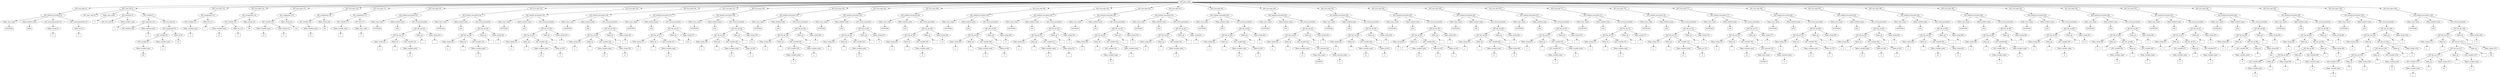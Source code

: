 /*
 * AST in dot format generated by phc -- the PHP compiler
 */

digraph AST {
node_0 [label="AST_php_script"];
node_1 [label="AST_eval_expr (2)"];
node_2 [label="AST_method_invocation (2)"];
node_3 [label="Token_class_name"];
node_4 [label="%STDLIB%", shape=box]
node_3 -> node_4;
node_5 [label="Token_method_name"];
node_6 [label="define", shape=box]
node_5 -> node_6;
node_7 [label="AST_actual_parameter (2)"];
node_8 [label="Token_string (2)"];
node_9 [label="sc", shape=box]
node_8 -> node_9;
node_7 -> node_8;
node_10 [label="AST_actual_parameter (2)"];
node_11 [label="Token_int (2)"];
node_12 [label="0", shape=box]
node_11 -> node_12;
node_10 -> node_11;
node_2 -> node_10;
node_2 -> node_7;
node_2 -> node_5;
node_2 -> node_3;
node_1 -> node_2;
node_13 [label="AST_class_def (3)"];
node_14 [label="AST_class_mod (3)"];
node_15 [label="Token_class_name"];
node_16 [label="X", shape=box]
node_15 -> node_16;
node_17 [label="AST_attribute (5)"];
node_18 [label="AST_attr_mod (5)"];
node_19 [label="Token_variable_name"];
node_20 [label="y", shape=box]
node_19 -> node_20;
node_17 -> node_19;
node_17 -> node_18;
node_21 [label="AST_method (7)"];
node_22 [label="AST_signature (10)"];
node_23 [label="AST_method_mod"];
node_24 [label="Token_method_name"];
node_25 [label="X", shape=box]
node_24 -> node_25;
node_22 -> node_24;
node_22 -> node_23;
node_26 [label="AST_eval_expr (9)"];
node_27 [label="AST_assignment (9)"];
node_28 [label="AST_variable (9)"];
node_29 [label="AST_variable (9)"];
node_30 [label="Token_variable_name"];
node_31 [label="this", shape=box]
node_30 -> node_31;
node_29 -> node_30;
node_32 [label="Token_variable_name"];
node_33 [label="y", shape=box]
node_32 -> node_33;
node_28 -> node_32;
node_28 -> node_29;
node_34 [label="Token_int (9)"];
node_35 [label="123", shape=box]
node_34 -> node_35;
node_27 -> node_34;
node_27 -> node_28;
node_26 -> node_27;
node_21 -> node_26;
node_21 -> node_22;
node_13 -> node_21;
node_13 -> node_17;
node_13 -> node_15;
node_13 -> node_14;
node_36 [label="AST_eval_expr (13)"];
node_37 [label="AST_assignment (13)"];
node_38 [label="AST_variable (13)"];
node_39 [label="Token_variable_name"];
node_40 [label="b", shape=box]
node_39 -> node_40;
node_38 -> node_39;
node_41 [label="Token_int (13)"];
node_42 [label="1", shape=box]
node_41 -> node_42;
node_37 -> node_41;
node_37 -> node_38;
node_36 -> node_37;
node_43 [label="AST_eval_expr (14)"];
node_44 [label="AST_assignment (14)"];
node_45 [label="AST_variable (14)"];
node_46 [label="Token_variable_name"];
node_47 [label="arr", shape=box]
node_46 -> node_47;
node_48 [label="Token_int (14)"];
node_49 [label="0", shape=box]
node_48 -> node_49;
node_45 -> node_48;
node_45 -> node_46;
node_50 [label="Token_string (14)"];
node_51 [label="foo", shape=box]
node_50 -> node_51;
node_44 -> node_50;
node_44 -> node_45;
node_43 -> node_44;
node_52 [label="AST_eval_expr (15)"];
node_53 [label="AST_assignment (15)"];
node_54 [label="AST_variable (15)"];
node_55 [label="Token_variable_name"];
node_56 [label="arr", shape=box]
node_55 -> node_56;
node_57 [label="Token_string (15)"];
node_58 [label="sc", shape=box]
node_57 -> node_58;
node_54 -> node_57;
node_54 -> node_55;
node_59 [label="Token_string (15)"];
node_60 [label="boo", shape=box]
node_59 -> node_60;
node_53 -> node_59;
node_53 -> node_54;
node_52 -> node_53;
node_61 [label="AST_eval_expr (16)"];
node_62 [label="AST_assignment (16)"];
node_63 [label="AST_variable (16)"];
node_64 [label="Token_variable_name"];
node_65 [label="str", shape=box]
node_64 -> node_65;
node_63 -> node_64;
node_66 [label="Token_string (16)"];
node_67 [label="bar", shape=box]
node_66 -> node_67;
node_62 -> node_66;
node_62 -> node_63;
node_61 -> node_62;
node_68 [label="AST_eval_expr (17)"];
node_69 [label="AST_assignment (17)"];
node_70 [label="AST_variable (17)"];
node_71 [label="Token_variable_name"];
node_72 [label="x", shape=box]
node_71 -> node_72;
node_70 -> node_71;
node_73 [label="AST_new (17)"];
node_74 [label="Token_class_name"];
node_75 [label="X", shape=box]
node_74 -> node_75;
node_73 -> node_74;
node_69 -> node_73;
node_69 -> node_70;
node_68 -> node_69;
node_76 [label="AST_eval_expr (33)"];
node_77 [label="AST_method_invocation (33)"];
node_78 [label="Token_class_name"];
node_79 [label="%STDLIB%", shape=box]
node_78 -> node_79;
node_80 [label="Token_method_name"];
node_81 [label="echo", shape=box]
node_80 -> node_81;
node_82 [label="AST_actual_parameter"];
node_83 [label="AST_bin_op (33)"];
node_84 [label="AST_bin_op (33)"];
node_85 [label="Token_string (33)"];
node_86 [label="a ", shape=box]
node_85 -> node_86;
node_87 [label="Token_op"];
node_88 [label=".", shape=box]
node_87 -> node_88;
node_89 [label="AST_variable (33)"];
node_90 [label="Token_variable_name"];
node_91 [label="bc", shape=box]
node_90 -> node_91;
node_89 -> node_90;
node_84 -> node_89;
node_84 -> node_87;
node_84 -> node_85;
node_92 [label="Token_op"];
node_93 [label=".", shape=box]
node_92 -> node_93;
node_94 [label="Token_string (33)"];
node_95 [label="", shape=box]
node_94 -> node_95;
node_83 -> node_94;
node_83 -> node_92;
node_83 -> node_84;
node_82 -> node_83;
node_77 -> node_82;
node_77 -> node_80;
node_77 -> node_78;
node_76 -> node_77;
node_96 [label="AST_eval_expr (34)"];
node_97 [label="AST_method_invocation (34)"];
node_98 [label="Token_class_name"];
node_99 [label="%STDLIB%", shape=box]
node_98 -> node_99;
node_100 [label="Token_method_name"];
node_101 [label="echo", shape=box]
node_100 -> node_101;
node_102 [label="AST_actual_parameter"];
node_103 [label="AST_bin_op (34)"];
node_104 [label="AST_bin_op (34)"];
node_105 [label="Token_string (34)"];
node_106 [label="a ", shape=box]
node_105 -> node_106;
node_107 [label="Token_op"];
node_108 [label=".", shape=box]
node_107 -> node_108;
node_109 [label="AST_variable (34)"];
node_110 [label="Token_variable_name"];
node_111 [label="b", shape=box]
node_110 -> node_111;
node_109 -> node_110;
node_104 -> node_109;
node_104 -> node_107;
node_104 -> node_105;
node_112 [label="Token_op"];
node_113 [label=".", shape=box]
node_112 -> node_113;
node_114 [label="Token_string (34)"];
node_115 [label="c", shape=box]
node_114 -> node_115;
node_103 -> node_114;
node_103 -> node_112;
node_103 -> node_104;
node_102 -> node_103;
node_97 -> node_102;
node_97 -> node_100;
node_97 -> node_98;
node_96 -> node_97;
node_116 [label="AST_eval_expr (35)"];
node_117 [label="AST_method_invocation (35)"];
node_118 [label="Token_class_name"];
node_119 [label="%STDLIB%", shape=box]
node_118 -> node_119;
node_120 [label="Token_method_name"];
node_121 [label="echo", shape=box]
node_120 -> node_121;
node_122 [label="AST_actual_parameter"];
node_123 [label="AST_bin_op (35)"];
node_124 [label="AST_bin_op (35)"];
node_125 [label="Token_string (35)"];
node_126 [label="a ", shape=box]
node_125 -> node_126;
node_127 [label="Token_op"];
node_128 [label=".", shape=box]
node_127 -> node_128;
node_129 [label="AST_variable (35)"];
node_130 [label="Token_variable_name"];
node_131 [label="arr", shape=box]
node_130 -> node_131;
node_132 [label="Token_int (35)"];
node_133 [label="0", shape=box]
node_132 -> node_133;
node_129 -> node_132;
node_129 -> node_130;
node_124 -> node_129;
node_124 -> node_127;
node_124 -> node_125;
node_134 [label="Token_op"];
node_135 [label=".", shape=box]
node_134 -> node_135;
node_136 [label="Token_string (35)"];
node_137 [label=" c", shape=box]
node_136 -> node_137;
node_123 -> node_136;
node_123 -> node_134;
node_123 -> node_124;
node_122 -> node_123;
node_117 -> node_122;
node_117 -> node_120;
node_117 -> node_118;
node_116 -> node_117;
node_138 [label="AST_eval_expr (36)"];
node_139 [label="AST_method_invocation (36)"];
node_140 [label="Token_class_name"];
node_141 [label="%STDLIB%", shape=box]
node_140 -> node_141;
node_142 [label="Token_method_name"];
node_143 [label="echo", shape=box]
node_142 -> node_143;
node_144 [label="AST_actual_parameter"];
node_145 [label="AST_bin_op (36)"];
node_146 [label="AST_bin_op (36)"];
node_147 [label="Token_string (36)"];
node_148 [label="a ", shape=box]
node_147 -> node_148;
node_149 [label="Token_op"];
node_150 [label=".", shape=box]
node_149 -> node_150;
node_151 [label="AST_variable (36)"];
node_152 [label="Token_variable_name"];
node_153 [label="arr", shape=box]
node_152 -> node_153;
node_154 [label="Token_string (36)"];
node_155 [label="sc", shape=box]
node_154 -> node_155;
node_151 -> node_154;
node_151 -> node_152;
node_146 -> node_151;
node_146 -> node_149;
node_146 -> node_147;
node_156 [label="Token_op"];
node_157 [label=".", shape=box]
node_156 -> node_157;
node_158 [label="Token_string (36)"];
node_159 [label=" c", shape=box]
node_158 -> node_159;
node_145 -> node_158;
node_145 -> node_156;
node_145 -> node_146;
node_144 -> node_145;
node_139 -> node_144;
node_139 -> node_142;
node_139 -> node_140;
node_138 -> node_139;
node_160 [label="AST_eval_expr (37)"];
node_161 [label="AST_method_invocation (37)"];
node_162 [label="Token_class_name"];
node_163 [label="%STDLIB%", shape=box]
node_162 -> node_163;
node_164 [label="Token_method_name"];
node_165 [label="echo", shape=box]
node_164 -> node_165;
node_166 [label="AST_actual_parameter"];
node_167 [label="AST_bin_op (37)"];
node_168 [label="AST_bin_op (37)"];
node_169 [label="Token_string (37)"];
node_170 [label="a ", shape=box]
node_169 -> node_170;
node_171 [label="Token_op"];
node_172 [label=".", shape=box]
node_171 -> node_172;
node_173 [label="AST_variable (37)"];
node_174 [label="Token_variable_name"];
node_175 [label="str", shape=box]
node_174 -> node_175;
node_173 -> node_174;
node_168 -> node_173;
node_168 -> node_171;
node_168 -> node_169;
node_176 [label="Token_op"];
node_177 [label=".", shape=box]
node_176 -> node_177;
node_178 [label="Token_string (37)"];
node_179 [label="{0} c", shape=box]
node_178 -> node_179;
node_167 -> node_178;
node_167 -> node_176;
node_167 -> node_168;
node_166 -> node_167;
node_161 -> node_166;
node_161 -> node_164;
node_161 -> node_162;
node_160 -> node_161;
node_180 [label="AST_eval_expr (38)"];
node_181 [label="AST_method_invocation (38)"];
node_182 [label="Token_class_name"];
node_183 [label="%STDLIB%", shape=box]
node_182 -> node_183;
node_184 [label="Token_method_name"];
node_185 [label="echo", shape=box]
node_184 -> node_185;
node_186 [label="AST_actual_parameter"];
node_187 [label="AST_bin_op (38)"];
node_188 [label="AST_bin_op (38)"];
node_189 [label="Token_string (38)"];
node_190 [label="a ", shape=box]
node_189 -> node_190;
node_191 [label="Token_op"];
node_192 [label=".", shape=box]
node_191 -> node_192;
node_193 [label="AST_variable (38)"];
node_194 [label="Token_variable_name"];
node_195 [label="arr", shape=box]
node_194 -> node_195;
node_196 [label="Token_int (38)"];
node_197 [label="0", shape=box]
node_196 -> node_197;
node_193 -> node_196;
node_193 -> node_194;
node_188 -> node_193;
node_188 -> node_191;
node_188 -> node_189;
node_198 [label="Token_op"];
node_199 [label=".", shape=box]
node_198 -> node_199;
node_200 [label="Token_string (38)"];
node_201 [label="{1} c", shape=box]
node_200 -> node_201;
node_187 -> node_200;
node_187 -> node_198;
node_187 -> node_188;
node_186 -> node_187;
node_181 -> node_186;
node_181 -> node_184;
node_181 -> node_182;
node_180 -> node_181;
node_202 [label="AST_eval_expr (39)"];
node_203 [label="AST_method_invocation (39)"];
node_204 [label="Token_class_name"];
node_205 [label="%STDLIB%", shape=box]
node_204 -> node_205;
node_206 [label="Token_method_name"];
node_207 [label="echo", shape=box]
node_206 -> node_207;
node_208 [label="AST_actual_parameter"];
node_209 [label="AST_bin_op (39)"];
node_210 [label="AST_bin_op (39)"];
node_211 [label="Token_string (39)"];
node_212 [label="a ", shape=box]
node_211 -> node_212;
node_213 [label="Token_op"];
node_214 [label=".", shape=box]
node_213 -> node_214;
node_215 [label="AST_variable (39)"];
node_216 [label="AST_variable (39)"];
node_217 [label="Token_variable_name"];
node_218 [label="x", shape=box]
node_217 -> node_218;
node_216 -> node_217;
node_219 [label="Token_variable_name"];
node_220 [label="y", shape=box]
node_219 -> node_220;
node_215 -> node_219;
node_215 -> node_216;
node_210 -> node_215;
node_210 -> node_213;
node_210 -> node_211;
node_221 [label="Token_op"];
node_222 [label=".", shape=box]
node_221 -> node_222;
node_223 [label="Token_string (39)"];
node_224 [label=" c", shape=box]
node_223 -> node_224;
node_209 -> node_223;
node_209 -> node_221;
node_209 -> node_210;
node_208 -> node_209;
node_203 -> node_208;
node_203 -> node_206;
node_203 -> node_204;
node_202 -> node_203;
node_225 [label="AST_eval_expr (43)"];
node_226 [label="AST_method_invocation (43)"];
node_227 [label="Token_class_name"];
node_228 [label="%STDLIB%", shape=box]
node_227 -> node_228;
node_229 [label="Token_method_name"];
node_230 [label="echo", shape=box]
node_229 -> node_230;
node_231 [label="AST_actual_parameter"];
node_232 [label="AST_bin_op (43)"];
node_233 [label="AST_bin_op (42)"];
node_234 [label="Token_string (42)"];
node_235 [label="a ", shape=box]
node_234 -> node_235;
node_236 [label="Token_op"];
node_237 [label=".", shape=box]
node_236 -> node_237;
node_238 [label="AST_variable (42)"];
node_239 [label="Token_variable_name"];
node_240 [label="bc", shape=box]
node_239 -> node_240;
node_238 -> node_239;
node_233 -> node_238;
node_233 -> node_236;
node_233 -> node_234;
node_241 [label="Token_op"];
node_242 [label=".", shape=box]
node_241 -> node_242;
node_243 [label="Token_string (43)"];
node_244 [label=" d", shape=box]
node_243 -> node_244;
node_232 -> node_243;
node_232 -> node_241;
node_232 -> node_233;
node_231 -> node_232;
node_226 -> node_231;
node_226 -> node_229;
node_226 -> node_227;
node_225 -> node_226;
node_245 [label="AST_eval_expr (46)"];
node_246 [label="AST_method_invocation (46)"];
node_247 [label="Token_class_name"];
node_248 [label="%STDLIB%", shape=box]
node_247 -> node_248;
node_249 [label="Token_method_name"];
node_250 [label="echo", shape=box]
node_249 -> node_250;
node_251 [label="AST_actual_parameter"];
node_252 [label="AST_bin_op (46)"];
node_253 [label="AST_bin_op (45)"];
node_254 [label="Token_string (45)"];
node_255 [label="a ", shape=box]
node_254 -> node_255;
node_256 [label="Token_op"];
node_257 [label=".", shape=box]
node_256 -> node_257;
node_258 [label="AST_variable (45)"];
node_259 [label="Token_variable_name"];
node_260 [label="b", shape=box]
node_259 -> node_260;
node_258 -> node_259;
node_253 -> node_258;
node_253 -> node_256;
node_253 -> node_254;
node_261 [label="Token_op"];
node_262 [label=".", shape=box]
node_261 -> node_262;
node_263 [label="Token_string (46)"];
node_264 [label="c d", shape=box]
node_263 -> node_264;
node_252 -> node_263;
node_252 -> node_261;
node_252 -> node_253;
node_251 -> node_252;
node_246 -> node_251;
node_246 -> node_249;
node_246 -> node_247;
node_245 -> node_246;
node_265 [label="AST_eval_expr (49)"];
node_266 [label="AST_method_invocation (49)"];
node_267 [label="Token_class_name"];
node_268 [label="%STDLIB%", shape=box]
node_267 -> node_268;
node_269 [label="Token_method_name"];
node_270 [label="echo", shape=box]
node_269 -> node_270;
node_271 [label="AST_actual_parameter"];
node_272 [label="AST_bin_op (49)"];
node_273 [label="AST_bin_op (48)"];
node_274 [label="Token_string (48)"];
node_275 [label="a ", shape=box]
node_274 -> node_275;
node_276 [label="Token_op"];
node_277 [label=".", shape=box]
node_276 -> node_277;
node_278 [label="AST_variable (48)"];
node_279 [label="Token_variable_name"];
node_280 [label="b", shape=box]
node_279 -> node_280;
node_281 [label="Token_int (48)"];
node_282 [label="0", shape=box]
node_281 -> node_282;
node_278 -> node_281;
node_278 -> node_279;
node_273 -> node_278;
node_273 -> node_276;
node_273 -> node_274;
node_283 [label="Token_op"];
node_284 [label=".", shape=box]
node_283 -> node_284;
node_285 [label="Token_string (49)"];
node_286 [label=" d", shape=box]
node_285 -> node_286;
node_272 -> node_285;
node_272 -> node_283;
node_272 -> node_273;
node_271 -> node_272;
node_266 -> node_271;
node_266 -> node_269;
node_266 -> node_267;
node_265 -> node_266;
node_287 [label="AST_eval_expr (52)"];
node_288 [label="AST_method_invocation (52)"];
node_289 [label="Token_class_name"];
node_290 [label="%STDLIB%", shape=box]
node_289 -> node_290;
node_291 [label="Token_method_name"];
node_292 [label="echo", shape=box]
node_291 -> node_292;
node_293 [label="AST_actual_parameter"];
node_294 [label="AST_bin_op (52)"];
node_295 [label="AST_bin_op (51)"];
node_296 [label="Token_string (51)"];
node_297 [label="a ", shape=box]
node_296 -> node_297;
node_298 [label="Token_op"];
node_299 [label=".", shape=box]
node_298 -> node_299;
node_300 [label="AST_variable (51)"];
node_301 [label="Token_variable_name"];
node_302 [label="b", shape=box]
node_301 -> node_302;
node_303 [label="Token_string (51)"];
node_304 [label="c", shape=box]
node_303 -> node_304;
node_300 -> node_303;
node_300 -> node_301;
node_295 -> node_300;
node_295 -> node_298;
node_295 -> node_296;
node_305 [label="Token_op"];
node_306 [label=".", shape=box]
node_305 -> node_306;
node_307 [label="Token_string (52)"];
node_308 [label=" d", shape=box]
node_307 -> node_308;
node_294 -> node_307;
node_294 -> node_305;
node_294 -> node_295;
node_293 -> node_294;
node_288 -> node_293;
node_288 -> node_291;
node_288 -> node_289;
node_287 -> node_288;
node_309 [label="AST_eval_expr (55)"];
node_310 [label="AST_method_invocation (55)"];
node_311 [label="Token_class_name"];
node_312 [label="%STDLIB%", shape=box]
node_311 -> node_312;
node_313 [label="Token_method_name"];
node_314 [label="echo", shape=box]
node_313 -> node_314;
node_315 [label="AST_actual_parameter"];
node_316 [label="AST_bin_op (55)"];
node_317 [label="AST_bin_op (54)"];
node_318 [label="Token_string (54)"];
node_319 [label="a ", shape=box]
node_318 -> node_319;
node_320 [label="Token_op"];
node_321 [label=".", shape=box]
node_320 -> node_321;
node_322 [label="AST_variable (54)"];
node_323 [label="AST_variable (54)"];
node_324 [label="Token_variable_name"];
node_325 [label="b", shape=box]
node_324 -> node_325;
node_323 -> node_324;
node_326 [label="Token_variable_name"];
node_327 [label="c", shape=box]
node_326 -> node_327;
node_322 -> node_326;
node_322 -> node_323;
node_317 -> node_322;
node_317 -> node_320;
node_317 -> node_318;
node_328 [label="Token_op"];
node_329 [label=".", shape=box]
node_328 -> node_329;
node_330 [label="Token_string (55)"];
node_331 [label=" d", shape=box]
node_330 -> node_331;
node_316 -> node_330;
node_316 -> node_328;
node_316 -> node_317;
node_315 -> node_316;
node_310 -> node_315;
node_310 -> node_313;
node_310 -> node_311;
node_309 -> node_310;
node_332 [label="AST_eval_expr (61)"];
node_333 [label="AST_method_invocation (61)"];
node_334 [label="Token_class_name"];
node_335 [label="%STDLIB%", shape=box]
node_334 -> node_335;
node_336 [label="Token_method_name"];
node_337 [label="echo", shape=box]
node_336 -> node_337;
node_338 [label="AST_actual_parameter"];
node_339 [label="AST_bin_op (61)"];
node_340 [label="AST_bin_op (61)"];
node_341 [label="Token_string (61)"];
node_342 [label="a ", shape=box]
node_341 -> node_342;
node_343 [label="Token_op"];
node_344 [label=".", shape=box]
node_343 -> node_344;
node_345 [label="AST_variable (61)"];
node_346 [label="Token_variable_name"];
node_347 [label="b", shape=box]
node_346 -> node_347;
node_345 -> node_346;
node_340 -> node_345;
node_340 -> node_343;
node_340 -> node_341;
node_348 [label="Token_op"];
node_349 [label=".", shape=box]
node_348 -> node_349;
node_350 [label="Token_string (61)"];
node_351 [label=" c", shape=box]
node_350 -> node_351;
node_339 -> node_350;
node_339 -> node_348;
node_339 -> node_340;
node_338 -> node_339;
node_333 -> node_338;
node_333 -> node_336;
node_333 -> node_334;
node_332 -> node_333;
node_352 [label="AST_eval_expr (62)"];
node_353 [label="AST_method_invocation (62)"];
node_354 [label="Token_class_name"];
node_355 [label="%STDLIB%", shape=box]
node_354 -> node_355;
node_356 [label="Token_method_name"];
node_357 [label="echo", shape=box]
node_356 -> node_357;
node_358 [label="AST_actual_parameter"];
node_359 [label="AST_bin_op (62)"];
node_360 [label="AST_bin_op (62)"];
node_361 [label="Token_string (62)"];
node_362 [label="a ", shape=box]
node_361 -> node_362;
node_363 [label="Token_op"];
node_364 [label=".", shape=box]
node_363 -> node_364;
node_365 [label="AST_variable (62)"];
node_366 [label="Token_variable_name"];
node_367 [label="arr", shape=box]
node_366 -> node_367;
node_368 [label="Token_int (62)"];
node_369 [label="0", shape=box]
node_368 -> node_369;
node_365 -> node_368;
node_365 -> node_366;
node_360 -> node_365;
node_360 -> node_363;
node_360 -> node_361;
node_370 [label="Token_op"];
node_371 [label=".", shape=box]
node_370 -> node_371;
node_372 [label="Token_string (62)"];
node_373 [label=" c", shape=box]
node_372 -> node_373;
node_359 -> node_372;
node_359 -> node_370;
node_359 -> node_360;
node_358 -> node_359;
node_353 -> node_358;
node_353 -> node_356;
node_353 -> node_354;
node_352 -> node_353;
node_374 [label="AST_eval_expr (63)"];
node_375 [label="AST_method_invocation (63)"];
node_376 [label="Token_class_name"];
node_377 [label="%STDLIB%", shape=box]
node_376 -> node_377;
node_378 [label="Token_method_name"];
node_379 [label="echo", shape=box]
node_378 -> node_379;
node_380 [label="AST_actual_parameter"];
node_381 [label="AST_bin_op (63)"];
node_382 [label="AST_bin_op (63)"];
node_383 [label="Token_string (63)"];
node_384 [label="a ", shape=box]
node_383 -> node_384;
node_385 [label="Token_op"];
node_386 [label=".", shape=box]
node_385 -> node_386;
node_387 [label="AST_variable (63)"];
node_388 [label="Token_variable_name"];
node_389 [label="arr", shape=box]
node_388 -> node_389;
node_390 [label="AST_constant (63)"];
node_391 [label="Token_class_name"];
node_392 [label="%MAIN%", shape=box]
node_391 -> node_392;
node_393 [label="Token_constant_name"];
node_394 [label="sc", shape=box]
node_393 -> node_394;
node_390 -> node_393;
node_390 -> node_391;
node_387 -> node_390;
node_387 -> node_388;
node_382 -> node_387;
node_382 -> node_385;
node_382 -> node_383;
node_395 [label="Token_op"];
node_396 [label=".", shape=box]
node_395 -> node_396;
node_397 [label="Token_string (63)"];
node_398 [label=" c", shape=box]
node_397 -> node_398;
node_381 -> node_397;
node_381 -> node_395;
node_381 -> node_382;
node_380 -> node_381;
node_375 -> node_380;
node_375 -> node_378;
node_375 -> node_376;
node_374 -> node_375;
node_399 [label="AST_eval_expr (64)"];
node_400 [label="AST_method_invocation (64)"];
node_401 [label="Token_class_name"];
node_402 [label="%STDLIB%", shape=box]
node_401 -> node_402;
node_403 [label="Token_method_name"];
node_404 [label="echo", shape=box]
node_403 -> node_404;
node_405 [label="AST_actual_parameter"];
node_406 [label="AST_bin_op (64)"];
node_407 [label="AST_bin_op (64)"];
node_408 [label="Token_string (64)"];
node_409 [label="a ", shape=box]
node_408 -> node_409;
node_410 [label="Token_op"];
node_411 [label=".", shape=box]
node_410 -> node_411;
node_412 [label="AST_variable (64)"];
node_413 [label="Token_variable_name"];
node_414 [label="str", shape=box]
node_413 -> node_414;
node_415 [label="Token_int (64)"];
node_416 [label="0", shape=box]
node_415 -> node_416;
node_412 -> node_415;
node_412 -> node_413;
node_407 -> node_412;
node_407 -> node_410;
node_407 -> node_408;
node_417 [label="Token_op"];
node_418 [label=".", shape=box]
node_417 -> node_418;
node_419 [label="Token_string (64)"];
node_420 [label=" c", shape=box]
node_419 -> node_420;
node_406 -> node_419;
node_406 -> node_417;
node_406 -> node_407;
node_405 -> node_406;
node_400 -> node_405;
node_400 -> node_403;
node_400 -> node_401;
node_399 -> node_400;
node_421 [label="AST_eval_expr (65)"];
node_422 [label="AST_method_invocation (65)"];
node_423 [label="Token_class_name"];
node_424 [label="%STDLIB%", shape=box]
node_423 -> node_424;
node_425 [label="Token_method_name"];
node_426 [label="echo", shape=box]
node_425 -> node_426;
node_427 [label="AST_actual_parameter"];
node_428 [label="AST_bin_op (65)"];
node_429 [label="AST_bin_op (65)"];
node_430 [label="Token_string (65)"];
node_431 [label="a ", shape=box]
node_430 -> node_431;
node_432 [label="Token_op"];
node_433 [label=".", shape=box]
node_432 -> node_433;
node_434 [label="AST_variable (65)"];
node_435 [label="Token_variable_name"];
node_436 [label="arr", shape=box]
node_435 -> node_436;
node_437 [label="Token_int (65)"];
node_438 [label="0", shape=box]
node_437 -> node_438;
node_439 [label="Token_int (65)"];
node_440 [label="1", shape=box]
node_439 -> node_440;
node_434 -> node_439;
node_434 -> node_437;
node_434 -> node_435;
node_429 -> node_434;
node_429 -> node_432;
node_429 -> node_430;
node_441 [label="Token_op"];
node_442 [label=".", shape=box]
node_441 -> node_442;
node_443 [label="Token_string (65)"];
node_444 [label=" c", shape=box]
node_443 -> node_444;
node_428 -> node_443;
node_428 -> node_441;
node_428 -> node_429;
node_427 -> node_428;
node_422 -> node_427;
node_422 -> node_425;
node_422 -> node_423;
node_421 -> node_422;
node_445 [label="AST_eval_expr (66)"];
node_446 [label="AST_method_invocation (66)"];
node_447 [label="Token_class_name"];
node_448 [label="%STDLIB%", shape=box]
node_447 -> node_448;
node_449 [label="Token_method_name"];
node_450 [label="echo", shape=box]
node_449 -> node_450;
node_451 [label="AST_actual_parameter"];
node_452 [label="AST_bin_op (66)"];
node_453 [label="AST_bin_op (66)"];
node_454 [label="Token_string (66)"];
node_455 [label="a ", shape=box]
node_454 -> node_455;
node_456 [label="Token_op"];
node_457 [label=".", shape=box]
node_456 -> node_457;
node_458 [label="AST_variable (66)"];
node_459 [label="Token_variable_name"];
node_460 [label="arr", shape=box]
node_459 -> node_460;
node_461 [label="Token_string (66)"];
node_462 [label="sc", shape=box]
node_461 -> node_462;
node_458 -> node_461;
node_458 -> node_459;
node_453 -> node_458;
node_453 -> node_456;
node_453 -> node_454;
node_463 [label="Token_op"];
node_464 [label=".", shape=box]
node_463 -> node_464;
node_465 [label="Token_string (66)"];
node_466 [label=" c", shape=box]
node_465 -> node_466;
node_452 -> node_465;
node_452 -> node_463;
node_452 -> node_453;
node_451 -> node_452;
node_446 -> node_451;
node_446 -> node_449;
node_446 -> node_447;
node_445 -> node_446;
node_467 [label="AST_eval_expr (67)"];
node_468 [label="AST_method_invocation (67)"];
node_469 [label="Token_class_name"];
node_470 [label="%STDLIB%", shape=box]
node_469 -> node_470;
node_471 [label="Token_method_name"];
node_472 [label="echo", shape=box]
node_471 -> node_472;
node_473 [label="AST_actual_parameter"];
node_474 [label="AST_bin_op (67)"];
node_475 [label="AST_bin_op (67)"];
node_476 [label="Token_string (67)"];
node_477 [label="a ", shape=box]
node_476 -> node_477;
node_478 [label="Token_op"];
node_479 [label=".", shape=box]
node_478 -> node_479;
node_480 [label="AST_variable (67)"];
node_481 [label="AST_variable (67)"];
node_482 [label="Token_variable_name"];
node_483 [label="x", shape=box]
node_482 -> node_483;
node_481 -> node_482;
node_484 [label="Token_variable_name"];
node_485 [label="y", shape=box]
node_484 -> node_485;
node_480 -> node_484;
node_480 -> node_481;
node_475 -> node_480;
node_475 -> node_478;
node_475 -> node_476;
node_486 [label="Token_op"];
node_487 [label=".", shape=box]
node_486 -> node_487;
node_488 [label="Token_string (67)"];
node_489 [label=" c", shape=box]
node_488 -> node_489;
node_474 -> node_488;
node_474 -> node_486;
node_474 -> node_475;
node_473 -> node_474;
node_468 -> node_473;
node_468 -> node_471;
node_468 -> node_469;
node_467 -> node_468;
node_490 [label="AST_eval_expr (71)"];
node_491 [label="AST_method_invocation (71)"];
node_492 [label="Token_class_name"];
node_493 [label="%STDLIB%", shape=box]
node_492 -> node_493;
node_494 [label="Token_method_name"];
node_495 [label="echo", shape=box]
node_494 -> node_495;
node_496 [label="AST_actual_parameter"];
node_497 [label="AST_bin_op (71)"];
node_498 [label="AST_bin_op (70)"];
node_499 [label="Token_string (70)"];
node_500 [label="a ", shape=box]
node_499 -> node_500;
node_501 [label="Token_op"];
node_502 [label=".", shape=box]
node_501 -> node_502;
node_503 [label="AST_variable (70)"];
node_504 [label="Token_variable_name"];
node_505 [label="b", shape=box]
node_504 -> node_505;
node_503 -> node_504;
node_498 -> node_503;
node_498 -> node_501;
node_498 -> node_499;
node_506 [label="Token_op"];
node_507 [label=".", shape=box]
node_506 -> node_507;
node_508 [label="Token_string (71)"];
node_509 [label=" c", shape=box]
node_508 -> node_509;
node_497 -> node_508;
node_497 -> node_506;
node_497 -> node_498;
node_496 -> node_497;
node_491 -> node_496;
node_491 -> node_494;
node_491 -> node_492;
node_490 -> node_491;
node_510 [label="AST_eval_expr (74)"];
node_511 [label="AST_method_invocation (74)"];
node_512 [label="Token_class_name"];
node_513 [label="%STDLIB%", shape=box]
node_512 -> node_513;
node_514 [label="Token_method_name"];
node_515 [label="echo", shape=box]
node_514 -> node_515;
node_516 [label="AST_actual_parameter"];
node_517 [label="AST_bin_op (74)"];
node_518 [label="AST_bin_op (73)"];
node_519 [label="Token_string (73)"];
node_520 [label="a ", shape=box]
node_519 -> node_520;
node_521 [label="Token_op"];
node_522 [label=".", shape=box]
node_521 -> node_522;
node_523 [label="AST_variable (73)"];
node_524 [label="Token_variable_name"];
node_525 [label="arr", shape=box]
node_524 -> node_525;
node_526 [label="Token_int (73)"];
node_527 [label="0", shape=box]
node_526 -> node_527;
node_523 -> node_526;
node_523 -> node_524;
node_518 -> node_523;
node_518 -> node_521;
node_518 -> node_519;
node_528 [label="Token_op"];
node_529 [label=".", shape=box]
node_528 -> node_529;
node_530 [label="Token_string (74)"];
node_531 [label=" c", shape=box]
node_530 -> node_531;
node_517 -> node_530;
node_517 -> node_528;
node_517 -> node_518;
node_516 -> node_517;
node_511 -> node_516;
node_511 -> node_514;
node_511 -> node_512;
node_510 -> node_511;
node_532 [label="AST_eval_expr (77)"];
node_533 [label="AST_method_invocation (77)"];
node_534 [label="Token_class_name"];
node_535 [label="%STDLIB%", shape=box]
node_534 -> node_535;
node_536 [label="Token_method_name"];
node_537 [label="echo", shape=box]
node_536 -> node_537;
node_538 [label="AST_actual_parameter"];
node_539 [label="AST_bin_op (77)"];
node_540 [label="AST_bin_op (76)"];
node_541 [label="Token_string (76)"];
node_542 [label="a ", shape=box]
node_541 -> node_542;
node_543 [label="Token_op"];
node_544 [label=".", shape=box]
node_543 -> node_544;
node_545 [label="AST_variable (76)"];
node_546 [label="Token_variable_name"];
node_547 [label="arr", shape=box]
node_546 -> node_547;
node_548 [label="AST_constant (76)"];
node_549 [label="Token_class_name"];
node_550 [label="%MAIN%", shape=box]
node_549 -> node_550;
node_551 [label="Token_constant_name"];
node_552 [label="sc", shape=box]
node_551 -> node_552;
node_548 -> node_551;
node_548 -> node_549;
node_545 -> node_548;
node_545 -> node_546;
node_540 -> node_545;
node_540 -> node_543;
node_540 -> node_541;
node_553 [label="Token_op"];
node_554 [label=".", shape=box]
node_553 -> node_554;
node_555 [label="Token_string (77)"];
node_556 [label=" c", shape=box]
node_555 -> node_556;
node_539 -> node_555;
node_539 -> node_553;
node_539 -> node_540;
node_538 -> node_539;
node_533 -> node_538;
node_533 -> node_536;
node_533 -> node_534;
node_532 -> node_533;
node_557 [label="AST_eval_expr (80)"];
node_558 [label="AST_method_invocation (80)"];
node_559 [label="Token_class_name"];
node_560 [label="%STDLIB%", shape=box]
node_559 -> node_560;
node_561 [label="Token_method_name"];
node_562 [label="echo", shape=box]
node_561 -> node_562;
node_563 [label="AST_actual_parameter"];
node_564 [label="AST_bin_op (80)"];
node_565 [label="AST_bin_op (79)"];
node_566 [label="Token_string (79)"];
node_567 [label="a ", shape=box]
node_566 -> node_567;
node_568 [label="Token_op"];
node_569 [label=".", shape=box]
node_568 -> node_569;
node_570 [label="AST_variable (79)"];
node_571 [label="Token_variable_name"];
node_572 [label="arr", shape=box]
node_571 -> node_572;
node_573 [label="Token_int (79)"];
node_574 [label="0", shape=box]
node_573 -> node_574;
node_570 -> node_573;
node_570 -> node_571;
node_565 -> node_570;
node_565 -> node_568;
node_565 -> node_566;
node_575 [label="Token_op"];
node_576 [label=".", shape=box]
node_575 -> node_576;
node_577 [label="Token_string (80)"];
node_578 [label=" c", shape=box]
node_577 -> node_578;
node_564 -> node_577;
node_564 -> node_575;
node_564 -> node_565;
node_563 -> node_564;
node_558 -> node_563;
node_558 -> node_561;
node_558 -> node_559;
node_557 -> node_558;
node_579 [label="AST_eval_expr (83)"];
node_580 [label="AST_method_invocation (83)"];
node_581 [label="Token_class_name"];
node_582 [label="%STDLIB%", shape=box]
node_581 -> node_582;
node_583 [label="Token_method_name"];
node_584 [label="echo", shape=box]
node_583 -> node_584;
node_585 [label="AST_actual_parameter"];
node_586 [label="AST_bin_op (83)"];
node_587 [label="AST_bin_op (82)"];
node_588 [label="Token_string (82)"];
node_589 [label="a ", shape=box]
node_588 -> node_589;
node_590 [label="Token_op"];
node_591 [label=".", shape=box]
node_590 -> node_591;
node_592 [label="AST_variable (82)"];
node_593 [label="Token_variable_name"];
node_594 [label="arr", shape=box]
node_593 -> node_594;
node_595 [label="Token_int (82)"];
node_596 [label="0", shape=box]
node_595 -> node_596;
node_597 [label="Token_int (82)"];
node_598 [label="1", shape=box]
node_597 -> node_598;
node_592 -> node_597;
node_592 -> node_595;
node_592 -> node_593;
node_587 -> node_592;
node_587 -> node_590;
node_587 -> node_588;
node_599 [label="Token_op"];
node_600 [label=".", shape=box]
node_599 -> node_600;
node_601 [label="Token_string (83)"];
node_602 [label=" c", shape=box]
node_601 -> node_602;
node_586 -> node_601;
node_586 -> node_599;
node_586 -> node_587;
node_585 -> node_586;
node_580 -> node_585;
node_580 -> node_583;
node_580 -> node_581;
node_579 -> node_580;
node_603 [label="AST_eval_expr (86)"];
node_604 [label="AST_method_invocation (86)"];
node_605 [label="Token_class_name"];
node_606 [label="%STDLIB%", shape=box]
node_605 -> node_606;
node_607 [label="Token_method_name"];
node_608 [label="echo", shape=box]
node_607 -> node_608;
node_609 [label="AST_actual_parameter"];
node_610 [label="AST_bin_op (86)"];
node_611 [label="AST_bin_op (85)"];
node_612 [label="Token_string (85)"];
node_613 [label="a ", shape=box]
node_612 -> node_613;
node_614 [label="Token_op"];
node_615 [label=".", shape=box]
node_614 -> node_615;
node_616 [label="AST_variable (85)"];
node_617 [label="Token_variable_name"];
node_618 [label="arr", shape=box]
node_617 -> node_618;
node_619 [label="Token_string (85)"];
node_620 [label="sc", shape=box]
node_619 -> node_620;
node_616 -> node_619;
node_616 -> node_617;
node_611 -> node_616;
node_611 -> node_614;
node_611 -> node_612;
node_621 [label="Token_op"];
node_622 [label=".", shape=box]
node_621 -> node_622;
node_623 [label="Token_string (86)"];
node_624 [label=" c", shape=box]
node_623 -> node_624;
node_610 -> node_623;
node_610 -> node_621;
node_610 -> node_611;
node_609 -> node_610;
node_604 -> node_609;
node_604 -> node_607;
node_604 -> node_605;
node_603 -> node_604;
node_625 [label="AST_eval_expr (89)"];
node_626 [label="AST_method_invocation (89)"];
node_627 [label="Token_class_name"];
node_628 [label="%STDLIB%", shape=box]
node_627 -> node_628;
node_629 [label="Token_method_name"];
node_630 [label="echo", shape=box]
node_629 -> node_630;
node_631 [label="AST_actual_parameter"];
node_632 [label="AST_bin_op (89)"];
node_633 [label="AST_bin_op (88)"];
node_634 [label="Token_string (88)"];
node_635 [label="a ", shape=box]
node_634 -> node_635;
node_636 [label="Token_op"];
node_637 [label=".", shape=box]
node_636 -> node_637;
node_638 [label="AST_variable (88)"];
node_639 [label="AST_variable (88)"];
node_640 [label="Token_variable_name"];
node_641 [label="x", shape=box]
node_640 -> node_641;
node_639 -> node_640;
node_642 [label="Token_variable_name"];
node_643 [label="y", shape=box]
node_642 -> node_643;
node_638 -> node_642;
node_638 -> node_639;
node_633 -> node_638;
node_633 -> node_636;
node_633 -> node_634;
node_644 [label="Token_op"];
node_645 [label=".", shape=box]
node_644 -> node_645;
node_646 [label="Token_string (89)"];
node_647 [label=" c", shape=box]
node_646 -> node_647;
node_632 -> node_646;
node_632 -> node_644;
node_632 -> node_633;
node_631 -> node_632;
node_626 -> node_631;
node_626 -> node_629;
node_626 -> node_627;
node_625 -> node_626;
node_648 [label="AST_eval_expr (95)"];
node_649 [label="AST_method_invocation (95)"];
node_650 [label="Token_class_name"];
node_651 [label="%STDLIB%", shape=box]
node_650 -> node_651;
node_652 [label="Token_method_name"];
node_653 [label="echo", shape=box]
node_652 -> node_653;
node_654 [label="AST_actual_parameter"];
node_655 [label="AST_bin_op (95)"];
node_656 [label="AST_bin_op (95)"];
node_657 [label="Token_string (95)"];
node_658 [label="a ", shape=box]
node_657 -> node_658;
node_659 [label="Token_op"];
node_660 [label=".", shape=box]
node_659 -> node_660;
node_661 [label="AST_variable (95)"];
node_662 [label="Token_variable_name"];
node_663 [label="b", shape=box]
node_662 -> node_663;
node_661 -> node_662;
node_656 -> node_661;
node_656 -> node_659;
node_656 -> node_657;
node_664 [label="Token_op"];
node_665 [label=".", shape=box]
node_664 -> node_665;
node_666 [label="Token_string (95)"];
node_667 [label="[ 0 ] c", shape=box]
node_666 -> node_667;
node_655 -> node_666;
node_655 -> node_664;
node_655 -> node_656;
node_654 -> node_655;
node_649 -> node_654;
node_649 -> node_652;
node_649 -> node_650;
node_648 -> node_649;
node_668 [label="AST_eval_expr (96)"];
node_669 [label="AST_method_invocation (96)"];
node_670 [label="Token_class_name"];
node_671 [label="%STDLIB%", shape=box]
node_670 -> node_671;
node_672 [label="Token_method_name"];
node_673 [label="echo", shape=box]
node_672 -> node_673;
node_674 [label="AST_actual_parameter"];
node_675 [label="AST_bin_op (96)"];
node_676 [label="AST_bin_op (96)"];
node_677 [label="Token_string (96)"];
node_678 [label="a ", shape=box]
node_677 -> node_678;
node_679 [label="Token_op"];
node_680 [label=".", shape=box]
node_679 -> node_680;
node_681 [label="AST_bin_op (96)"];
node_682 [label="AST_variable (96)"];
node_683 [label="Token_variable_name"];
node_684 [label="b", shape=box]
node_683 -> node_684;
node_682 -> node_683;
node_685 [label="Token_op"];
node_686 [label="+", shape=box]
node_685 -> node_686;
node_687 [label="AST_variable (96)"];
node_688 [label="Token_variable_name"];
node_689 [label="c", shape=box]
node_688 -> node_689;
node_687 -> node_688;
node_681 -> node_687;
node_681 -> node_685;
node_681 -> node_682;
node_676 -> node_681;
node_676 -> node_679;
node_676 -> node_677;
node_690 [label="Token_op"];
node_691 [label=".", shape=box]
node_690 -> node_691;
node_692 [label="Token_string (96)"];
node_693 [label=" d", shape=box]
node_692 -> node_693;
node_675 -> node_692;
node_675 -> node_690;
node_675 -> node_676;
node_674 -> node_675;
node_669 -> node_674;
node_669 -> node_672;
node_669 -> node_670;
node_668 -> node_669;
node_694 [label="AST_eval_expr (97)"];
node_695 [label="AST_method_invocation (97)"];
node_696 [label="Token_class_name"];
node_697 [label="%STDLIB%", shape=box]
node_696 -> node_697;
node_698 [label="Token_method_name"];
node_699 [label="echo", shape=box]
node_698 -> node_699;
node_700 [label="AST_actual_parameter"];
node_701 [label="AST_bin_op (97)"];
node_702 [label="AST_bin_op (97)"];
node_703 [label="Token_string (97)"];
node_704 [label="a ", shape=box]
node_703 -> node_704;
node_705 [label="Token_op"];
node_706 [label=".", shape=box]
node_705 -> node_706;
node_707 [label="AST_bin_op (97)"];
node_708 [label="AST_variable (97)"];
node_709 [label="Token_variable_name"];
node_710 [label="b", shape=box]
node_709 -> node_710;
node_708 -> node_709;
node_711 [label="Token_op"];
node_712 [label=".", shape=box]
node_711 -> node_712;
node_713 [label="AST_variable (97)"];
node_714 [label="Token_variable_name"];
node_715 [label="c", shape=box]
node_714 -> node_715;
node_713 -> node_714;
node_707 -> node_713;
node_707 -> node_711;
node_707 -> node_708;
node_702 -> node_707;
node_702 -> node_705;
node_702 -> node_703;
node_716 [label="Token_op"];
node_717 [label=".", shape=box]
node_716 -> node_717;
node_718 [label="Token_string (97)"];
node_719 [label=" d", shape=box]
node_718 -> node_719;
node_701 -> node_718;
node_701 -> node_716;
node_701 -> node_702;
node_700 -> node_701;
node_695 -> node_700;
node_695 -> node_698;
node_695 -> node_696;
node_694 -> node_695;
node_720 [label="AST_eval_expr (98)"];
node_721 [label="AST_method_invocation (98)"];
node_722 [label="Token_class_name"];
node_723 [label="%STDLIB%", shape=box]
node_722 -> node_723;
node_724 [label="Token_method_name"];
node_725 [label="echo", shape=box]
node_724 -> node_725;
node_726 [label="AST_actual_parameter"];
node_727 [label="AST_bin_op (98)"];
node_728 [label="AST_bin_op (98)"];
node_729 [label="Token_string (98)"];
node_730 [label="a ", shape=box]
node_729 -> node_730;
node_731 [label="Token_op"];
node_732 [label=".", shape=box]
node_731 -> node_732;
node_733 [label="AST_bin_op (98)"];
node_734 [label="AST_variable (98)"];
node_735 [label="Token_variable_name"];
node_736 [label="b", shape=box]
node_735 -> node_736;
node_734 -> node_735;
node_737 [label="Token_op"];
node_738 [label=".", shape=box]
node_737 -> node_738;
node_739 [label="Token_string (98)"];
node_740 [label="blah", shape=box]
node_739 -> node_740;
node_733 -> node_739;
node_733 -> node_737;
node_733 -> node_734;
node_728 -> node_733;
node_728 -> node_731;
node_728 -> node_729;
node_741 [label="Token_op"];
node_742 [label=".", shape=box]
node_741 -> node_742;
node_743 [label="Token_string (98)"];
node_744 [label=" d", shape=box]
node_743 -> node_744;
node_727 -> node_743;
node_727 -> node_741;
node_727 -> node_728;
node_726 -> node_727;
node_721 -> node_726;
node_721 -> node_724;
node_721 -> node_722;
node_720 -> node_721;
node_745 [label="AST_eval_expr (99)"];
node_746 [label="AST_method_invocation (99)"];
node_747 [label="Token_class_name"];
node_748 [label="%STDLIB%", shape=box]
node_747 -> node_748;
node_749 [label="Token_method_name"];
node_750 [label="echo", shape=box]
node_749 -> node_750;
node_751 [label="AST_actual_parameter"];
node_752 [label="AST_bin_op (99)"];
node_753 [label="AST_bin_op (99)"];
node_754 [label="Token_string (99)"];
node_755 [label="a ", shape=box]
node_754 -> node_755;
node_756 [label="Token_op"];
node_757 [label=".", shape=box]
node_756 -> node_757;
node_758 [label="AST_bin_op (99)"];
node_759 [label="AST_bin_op (99)"];
node_760 [label="AST_bin_op (99)"];
node_761 [label="AST_variable (99)"];
node_762 [label="Token_variable_name"];
node_763 [label="b", shape=box]
node_762 -> node_763;
node_761 -> node_762;
node_764 [label="Token_op"];
node_765 [label=".", shape=box]
node_764 -> node_765;
node_766 [label="Token_string (99)"];
node_767 [label="c ", shape=box]
node_766 -> node_767;
node_760 -> node_766;
node_760 -> node_764;
node_760 -> node_761;
node_768 [label="Token_op"];
node_769 [label=".", shape=box]
node_768 -> node_769;
node_770 [label="AST_variable (99)"];
node_771 [label="Token_variable_name"];
node_772 [label="d", shape=box]
node_771 -> node_772;
node_770 -> node_771;
node_759 -> node_770;
node_759 -> node_768;
node_759 -> node_760;
node_773 [label="Token_op"];
node_774 [label=".", shape=box]
node_773 -> node_774;
node_775 [label="Token_string (99)"];
node_776 [label=" e", shape=box]
node_775 -> node_776;
node_758 -> node_775;
node_758 -> node_773;
node_758 -> node_759;
node_753 -> node_758;
node_753 -> node_756;
node_753 -> node_754;
node_777 [label="Token_op"];
node_778 [label=".", shape=box]
node_777 -> node_778;
node_779 [label="Token_string (99)"];
node_780 [label=" d", shape=box]
node_779 -> node_780;
node_752 -> node_779;
node_752 -> node_777;
node_752 -> node_753;
node_751 -> node_752;
node_746 -> node_751;
node_746 -> node_749;
node_746 -> node_747;
node_745 -> node_746;
node_781 [label="AST_eval_expr (104)"];
node_782 [label="AST_method_invocation (104)"];
node_783 [label="Token_class_name"];
node_784 [label="%STDLIB%", shape=box]
node_783 -> node_784;
node_785 [label="Token_method_name"];
node_786 [label="echo", shape=box]
node_785 -> node_786;
node_787 [label="AST_actual_parameter"];
node_788 [label="AST_bin_op (104)"];
node_789 [label="AST_bin_op (104)"];
node_790 [label="Token_string (104)"];
node_791 [label="a ", shape=box]
node_790 -> node_791;
node_792 [label="Token_op"];
node_793 [label=".", shape=box]
node_792 -> node_793;
node_794 [label="AST_bin_op (104)"];
node_795 [label="AST_bin_op (104)"];
node_796 [label="AST_bin_op (104)"];
node_797 [label="AST_variable (104)"];
node_798 [label="Token_variable_name"];
node_799 [label="b", shape=box]
node_798 -> node_799;
node_797 -> node_798;
node_800 [label="Token_op"];
node_801 [label=".", shape=box]
node_800 -> node_801;
node_802 [label="Token_string (104)"];
node_803 [label="c ", shape=box]
node_802 -> node_803;
node_796 -> node_802;
node_796 -> node_800;
node_796 -> node_797;
node_804 [label="Token_op"];
node_805 [label=".", shape=box]
node_804 -> node_805;
node_806 [label="AST_variable (104)"];
node_807 [label="Token_variable_name"];
node_808 [label="b", shape=box]
node_807 -> node_808;
node_806 -> node_807;
node_795 -> node_806;
node_795 -> node_804;
node_795 -> node_796;
node_809 [label="Token_op"];
node_810 [label=".", shape=box]
node_809 -> node_810;
node_811 [label="Token_string (104)"];
node_812 [label=" e", shape=box]
node_811 -> node_812;
node_794 -> node_811;
node_794 -> node_809;
node_794 -> node_795;
node_789 -> node_794;
node_789 -> node_792;
node_789 -> node_790;
node_813 [label="Token_op"];
node_814 [label=".", shape=box]
node_813 -> node_814;
node_815 [label="Token_string (104)"];
node_816 [label=" d", shape=box]
node_815 -> node_816;
node_788 -> node_815;
node_788 -> node_813;
node_788 -> node_789;
node_787 -> node_788;
node_782 -> node_787;
node_782 -> node_785;
node_782 -> node_783;
node_781 -> node_782;
node_817 [label="AST_eval_expr (108)"];
node_818 [label="AST_method_invocation (108)"];
node_819 [label="Token_class_name"];
node_820 [label="%STDLIB%", shape=box]
node_819 -> node_820;
node_821 [label="Token_method_name"];
node_822 [label="echo", shape=box]
node_821 -> node_822;
node_823 [label="AST_actual_parameter"];
node_824 [label="AST_bin_op (108)"];
node_825 [label="AST_bin_op (107)"];
node_826 [label="Token_string (107)"];
node_827 [label="a ", shape=box]
node_826 -> node_827;
node_828 [label="Token_op"];
node_829 [label=".", shape=box]
node_828 -> node_829;
node_830 [label="AST_bin_op (107)"];
node_831 [label="AST_bin_op (107)"];
node_832 [label="AST_bin_op (107)"];
node_833 [label="AST_variable (107)"];
node_834 [label="Token_variable_name"];
node_835 [label="x", shape=box]
node_834 -> node_835;
node_833 -> node_834;
node_836 [label="Token_op"];
node_837 [label=".", shape=box]
node_836 -> node_837;
node_838 [label="Token_string (107)"];
node_839 [label="foo ", shape=box]
node_838 -> node_839;
node_832 -> node_838;
node_832 -> node_836;
node_832 -> node_833;
node_840 [label="Token_op"];
node_841 [label=".", shape=box]
node_840 -> node_841;
node_842 [label="AST_variable (107)"];
node_843 [label="Token_variable_name"];
node_844 [label="x", shape=box]
node_843 -> node_844;
node_842 -> node_843;
node_831 -> node_842;
node_831 -> node_840;
node_831 -> node_832;
node_845 [label="Token_op"];
node_846 [label=".", shape=box]
node_845 -> node_846;
node_847 [label="Token_string (107)"];
node_848 [label=" bar", shape=box]
node_847 -> node_848;
node_830 -> node_847;
node_830 -> node_845;
node_830 -> node_831;
node_825 -> node_830;
node_825 -> node_828;
node_825 -> node_826;
node_849 [label="Token_op"];
node_850 [label=".", shape=box]
node_849 -> node_850;
node_851 [label="Token_string (108)"];
node_852 [label=" b", shape=box]
node_851 -> node_852;
node_824 -> node_851;
node_824 -> node_849;
node_824 -> node_825;
node_823 -> node_824;
node_818 -> node_823;
node_818 -> node_821;
node_818 -> node_819;
node_817 -> node_818;
node_0 -> node_817;
node_0 -> node_781;
node_0 -> node_745;
node_0 -> node_720;
node_0 -> node_694;
node_0 -> node_668;
node_0 -> node_648;
node_0 -> node_625;
node_0 -> node_603;
node_0 -> node_579;
node_0 -> node_557;
node_0 -> node_532;
node_0 -> node_510;
node_0 -> node_490;
node_0 -> node_467;
node_0 -> node_445;
node_0 -> node_421;
node_0 -> node_399;
node_0 -> node_374;
node_0 -> node_352;
node_0 -> node_332;
node_0 -> node_309;
node_0 -> node_287;
node_0 -> node_265;
node_0 -> node_245;
node_0 -> node_225;
node_0 -> node_202;
node_0 -> node_180;
node_0 -> node_160;
node_0 -> node_138;
node_0 -> node_116;
node_0 -> node_96;
node_0 -> node_76;
node_0 -> node_68;
node_0 -> node_61;
node_0 -> node_52;
node_0 -> node_43;
node_0 -> node_36;
node_0 -> node_13;
node_0 -> node_1;
}
